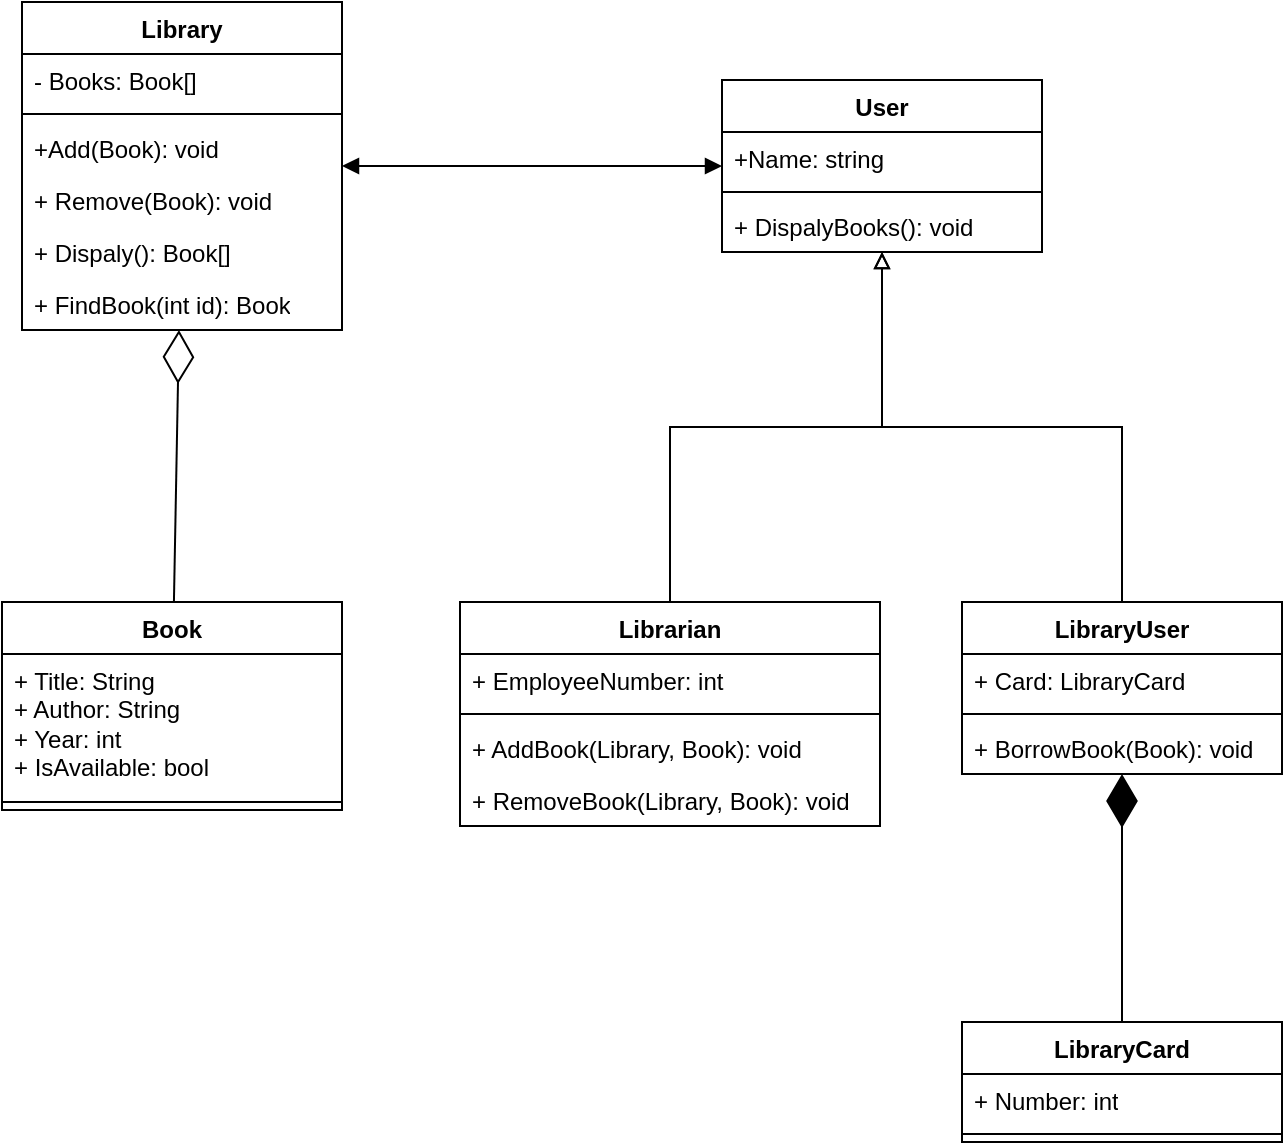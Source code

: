 <mxfile version="26.0.9">
  <diagram id="C5RBs43oDa-KdzZeNtuy" name="Page-1">
    <mxGraphModel dx="650" dy="835" grid="1" gridSize="10" guides="1" tooltips="1" connect="1" arrows="1" fold="1" page="1" pageScale="1" pageWidth="827" pageHeight="1169" math="0" shadow="0">
      <root>
        <mxCell id="WIyWlLk6GJQsqaUBKTNV-0" />
        <mxCell id="WIyWlLk6GJQsqaUBKTNV-1" parent="WIyWlLk6GJQsqaUBKTNV-0" />
        <mxCell id="tTJgPbCKakXxldX7Z5X3-0" value="Library" style="swimlane;fontStyle=1;align=center;verticalAlign=top;childLayout=stackLayout;horizontal=1;startSize=26;horizontalStack=0;resizeParent=1;resizeParentMax=0;resizeLast=0;collapsible=1;marginBottom=0;whiteSpace=wrap;html=1;" vertex="1" parent="WIyWlLk6GJQsqaUBKTNV-1">
          <mxGeometry x="90" y="120" width="160" height="164" as="geometry" />
        </mxCell>
        <mxCell id="tTJgPbCKakXxldX7Z5X3-1" value="- Books: Book[]" style="text;strokeColor=none;fillColor=none;align=left;verticalAlign=top;spacingLeft=4;spacingRight=4;overflow=hidden;rotatable=0;points=[[0,0.5],[1,0.5]];portConstraint=eastwest;whiteSpace=wrap;html=1;" vertex="1" parent="tTJgPbCKakXxldX7Z5X3-0">
          <mxGeometry y="26" width="160" height="26" as="geometry" />
        </mxCell>
        <mxCell id="tTJgPbCKakXxldX7Z5X3-2" value="" style="line;strokeWidth=1;fillColor=none;align=left;verticalAlign=middle;spacingTop=-1;spacingLeft=3;spacingRight=3;rotatable=0;labelPosition=right;points=[];portConstraint=eastwest;strokeColor=inherit;" vertex="1" parent="tTJgPbCKakXxldX7Z5X3-0">
          <mxGeometry y="52" width="160" height="8" as="geometry" />
        </mxCell>
        <mxCell id="tTJgPbCKakXxldX7Z5X3-3" value="+Add(Book): void" style="text;strokeColor=none;fillColor=none;align=left;verticalAlign=top;spacingLeft=4;spacingRight=4;overflow=hidden;rotatable=0;points=[[0,0.5],[1,0.5]];portConstraint=eastwest;whiteSpace=wrap;html=1;" vertex="1" parent="tTJgPbCKakXxldX7Z5X3-0">
          <mxGeometry y="60" width="160" height="26" as="geometry" />
        </mxCell>
        <mxCell id="tTJgPbCKakXxldX7Z5X3-24" value="+ Remove(Book): void" style="text;strokeColor=none;fillColor=none;align=left;verticalAlign=top;spacingLeft=4;spacingRight=4;overflow=hidden;rotatable=0;points=[[0,0.5],[1,0.5]];portConstraint=eastwest;whiteSpace=wrap;html=1;" vertex="1" parent="tTJgPbCKakXxldX7Z5X3-0">
          <mxGeometry y="86" width="160" height="26" as="geometry" />
        </mxCell>
        <mxCell id="tTJgPbCKakXxldX7Z5X3-25" value="+ Dispaly(): Book[]" style="text;strokeColor=none;fillColor=none;align=left;verticalAlign=top;spacingLeft=4;spacingRight=4;overflow=hidden;rotatable=0;points=[[0,0.5],[1,0.5]];portConstraint=eastwest;whiteSpace=wrap;html=1;" vertex="1" parent="tTJgPbCKakXxldX7Z5X3-0">
          <mxGeometry y="112" width="160" height="26" as="geometry" />
        </mxCell>
        <mxCell id="tTJgPbCKakXxldX7Z5X3-26" value="+ FindBook(int id): Book" style="text;strokeColor=none;fillColor=none;align=left;verticalAlign=top;spacingLeft=4;spacingRight=4;overflow=hidden;rotatable=0;points=[[0,0.5],[1,0.5]];portConstraint=eastwest;whiteSpace=wrap;html=1;" vertex="1" parent="tTJgPbCKakXxldX7Z5X3-0">
          <mxGeometry y="138" width="160" height="26" as="geometry" />
        </mxCell>
        <mxCell id="tTJgPbCKakXxldX7Z5X3-4" value="User" style="swimlane;fontStyle=1;align=center;verticalAlign=top;childLayout=stackLayout;horizontal=1;startSize=26;horizontalStack=0;resizeParent=1;resizeParentMax=0;resizeLast=0;collapsible=1;marginBottom=0;whiteSpace=wrap;html=1;" vertex="1" parent="WIyWlLk6GJQsqaUBKTNV-1">
          <mxGeometry x="440" y="159" width="160" height="86" as="geometry" />
        </mxCell>
        <mxCell id="tTJgPbCKakXxldX7Z5X3-5" value="+Name: string" style="text;strokeColor=none;fillColor=none;align=left;verticalAlign=top;spacingLeft=4;spacingRight=4;overflow=hidden;rotatable=0;points=[[0,0.5],[1,0.5]];portConstraint=eastwest;whiteSpace=wrap;html=1;" vertex="1" parent="tTJgPbCKakXxldX7Z5X3-4">
          <mxGeometry y="26" width="160" height="26" as="geometry" />
        </mxCell>
        <mxCell id="tTJgPbCKakXxldX7Z5X3-6" value="" style="line;strokeWidth=1;fillColor=none;align=left;verticalAlign=middle;spacingTop=-1;spacingLeft=3;spacingRight=3;rotatable=0;labelPosition=right;points=[];portConstraint=eastwest;strokeColor=inherit;" vertex="1" parent="tTJgPbCKakXxldX7Z5X3-4">
          <mxGeometry y="52" width="160" height="8" as="geometry" />
        </mxCell>
        <mxCell id="tTJgPbCKakXxldX7Z5X3-7" value="+ DispalyBooks(): void" style="text;strokeColor=none;fillColor=none;align=left;verticalAlign=top;spacingLeft=4;spacingRight=4;overflow=hidden;rotatable=0;points=[[0,0.5],[1,0.5]];portConstraint=eastwest;whiteSpace=wrap;html=1;" vertex="1" parent="tTJgPbCKakXxldX7Z5X3-4">
          <mxGeometry y="60" width="160" height="26" as="geometry" />
        </mxCell>
        <mxCell id="tTJgPbCKakXxldX7Z5X3-29" style="edgeStyle=orthogonalEdgeStyle;rounded=0;orthogonalLoop=1;jettySize=auto;html=1;exitX=0.5;exitY=0;exitDx=0;exitDy=0;endArrow=block;endFill=0;" edge="1" parent="WIyWlLk6GJQsqaUBKTNV-1" source="tTJgPbCKakXxldX7Z5X3-8" target="tTJgPbCKakXxldX7Z5X3-4">
          <mxGeometry relative="1" as="geometry" />
        </mxCell>
        <mxCell id="tTJgPbCKakXxldX7Z5X3-8" value="Librarian" style="swimlane;fontStyle=1;align=center;verticalAlign=top;childLayout=stackLayout;horizontal=1;startSize=26;horizontalStack=0;resizeParent=1;resizeParentMax=0;resizeLast=0;collapsible=1;marginBottom=0;whiteSpace=wrap;html=1;" vertex="1" parent="WIyWlLk6GJQsqaUBKTNV-1">
          <mxGeometry x="309" y="420" width="210" height="112" as="geometry" />
        </mxCell>
        <mxCell id="tTJgPbCKakXxldX7Z5X3-9" value="+ EmployeeNumber: int" style="text;strokeColor=none;fillColor=none;align=left;verticalAlign=top;spacingLeft=4;spacingRight=4;overflow=hidden;rotatable=0;points=[[0,0.5],[1,0.5]];portConstraint=eastwest;whiteSpace=wrap;html=1;" vertex="1" parent="tTJgPbCKakXxldX7Z5X3-8">
          <mxGeometry y="26" width="210" height="26" as="geometry" />
        </mxCell>
        <mxCell id="tTJgPbCKakXxldX7Z5X3-10" value="" style="line;strokeWidth=1;fillColor=none;align=left;verticalAlign=middle;spacingTop=-1;spacingLeft=3;spacingRight=3;rotatable=0;labelPosition=right;points=[];portConstraint=eastwest;strokeColor=inherit;" vertex="1" parent="tTJgPbCKakXxldX7Z5X3-8">
          <mxGeometry y="52" width="210" height="8" as="geometry" />
        </mxCell>
        <mxCell id="tTJgPbCKakXxldX7Z5X3-11" value="&lt;div&gt;+ AddBook(Library, Book): void&lt;/div&gt;" style="text;strokeColor=none;fillColor=none;align=left;verticalAlign=top;spacingLeft=4;spacingRight=4;overflow=hidden;rotatable=0;points=[[0,0.5],[1,0.5]];portConstraint=eastwest;whiteSpace=wrap;html=1;" vertex="1" parent="tTJgPbCKakXxldX7Z5X3-8">
          <mxGeometry y="60" width="210" height="26" as="geometry" />
        </mxCell>
        <mxCell id="tTJgPbCKakXxldX7Z5X3-27" value="&lt;div&gt;+ RemoveBook(Library, Book): void&lt;/div&gt;&lt;div&gt;&lt;br&gt;&lt;/div&gt;" style="text;strokeColor=none;fillColor=none;align=left;verticalAlign=top;spacingLeft=4;spacingRight=4;overflow=hidden;rotatable=0;points=[[0,0.5],[1,0.5]];portConstraint=eastwest;whiteSpace=wrap;html=1;" vertex="1" parent="tTJgPbCKakXxldX7Z5X3-8">
          <mxGeometry y="86" width="210" height="26" as="geometry" />
        </mxCell>
        <mxCell id="tTJgPbCKakXxldX7Z5X3-28" style="edgeStyle=orthogonalEdgeStyle;rounded=0;orthogonalLoop=1;jettySize=auto;html=1;endArrow=block;endFill=0;" edge="1" parent="WIyWlLk6GJQsqaUBKTNV-1" source="tTJgPbCKakXxldX7Z5X3-12" target="tTJgPbCKakXxldX7Z5X3-4">
          <mxGeometry relative="1" as="geometry" />
        </mxCell>
        <mxCell id="tTJgPbCKakXxldX7Z5X3-12" value="LibraryUser" style="swimlane;fontStyle=1;align=center;verticalAlign=top;childLayout=stackLayout;horizontal=1;startSize=26;horizontalStack=0;resizeParent=1;resizeParentMax=0;resizeLast=0;collapsible=1;marginBottom=0;whiteSpace=wrap;html=1;" vertex="1" parent="WIyWlLk6GJQsqaUBKTNV-1">
          <mxGeometry x="560" y="420" width="160" height="86" as="geometry" />
        </mxCell>
        <mxCell id="tTJgPbCKakXxldX7Z5X3-13" value="+ Card: LibraryCard" style="text;strokeColor=none;fillColor=none;align=left;verticalAlign=top;spacingLeft=4;spacingRight=4;overflow=hidden;rotatable=0;points=[[0,0.5],[1,0.5]];portConstraint=eastwest;whiteSpace=wrap;html=1;" vertex="1" parent="tTJgPbCKakXxldX7Z5X3-12">
          <mxGeometry y="26" width="160" height="26" as="geometry" />
        </mxCell>
        <mxCell id="tTJgPbCKakXxldX7Z5X3-14" value="" style="line;strokeWidth=1;fillColor=none;align=left;verticalAlign=middle;spacingTop=-1;spacingLeft=3;spacingRight=3;rotatable=0;labelPosition=right;points=[];portConstraint=eastwest;strokeColor=inherit;" vertex="1" parent="tTJgPbCKakXxldX7Z5X3-12">
          <mxGeometry y="52" width="160" height="8" as="geometry" />
        </mxCell>
        <mxCell id="tTJgPbCKakXxldX7Z5X3-15" value="&lt;div&gt;+ BorrowBook(Book): void&lt;/div&gt;" style="text;strokeColor=none;fillColor=none;align=left;verticalAlign=top;spacingLeft=4;spacingRight=4;overflow=hidden;rotatable=0;points=[[0,0.5],[1,0.5]];portConstraint=eastwest;whiteSpace=wrap;html=1;" vertex="1" parent="tTJgPbCKakXxldX7Z5X3-12">
          <mxGeometry y="60" width="160" height="26" as="geometry" />
        </mxCell>
        <mxCell id="tTJgPbCKakXxldX7Z5X3-16" value="LibraryCard" style="swimlane;fontStyle=1;align=center;verticalAlign=top;childLayout=stackLayout;horizontal=1;startSize=26;horizontalStack=0;resizeParent=1;resizeParentMax=0;resizeLast=0;collapsible=1;marginBottom=0;whiteSpace=wrap;html=1;" vertex="1" parent="WIyWlLk6GJQsqaUBKTNV-1">
          <mxGeometry x="560" y="630" width="160" height="60" as="geometry" />
        </mxCell>
        <mxCell id="tTJgPbCKakXxldX7Z5X3-17" value="+ Number: int" style="text;strokeColor=none;fillColor=none;align=left;verticalAlign=top;spacingLeft=4;spacingRight=4;overflow=hidden;rotatable=0;points=[[0,0.5],[1,0.5]];portConstraint=eastwest;whiteSpace=wrap;html=1;" vertex="1" parent="tTJgPbCKakXxldX7Z5X3-16">
          <mxGeometry y="26" width="160" height="26" as="geometry" />
        </mxCell>
        <mxCell id="tTJgPbCKakXxldX7Z5X3-18" value="" style="line;strokeWidth=1;fillColor=none;align=left;verticalAlign=middle;spacingTop=-1;spacingLeft=3;spacingRight=3;rotatable=0;labelPosition=right;points=[];portConstraint=eastwest;strokeColor=inherit;" vertex="1" parent="tTJgPbCKakXxldX7Z5X3-16">
          <mxGeometry y="52" width="160" height="8" as="geometry" />
        </mxCell>
        <mxCell id="tTJgPbCKakXxldX7Z5X3-20" value="Book" style="swimlane;fontStyle=1;align=center;verticalAlign=top;childLayout=stackLayout;horizontal=1;startSize=26;horizontalStack=0;resizeParent=1;resizeParentMax=0;resizeLast=0;collapsible=1;marginBottom=0;whiteSpace=wrap;html=1;" vertex="1" parent="WIyWlLk6GJQsqaUBKTNV-1">
          <mxGeometry x="80" y="420" width="170" height="104" as="geometry" />
        </mxCell>
        <mxCell id="tTJgPbCKakXxldX7Z5X3-21" value="&lt;span style=&quot;background-color: transparent;&quot;&gt;+ Title: String&lt;/span&gt;&lt;div&gt;+ Author: String&lt;/div&gt;&lt;div&gt;+ Year: int&lt;/div&gt;&lt;div&gt;+ IsAvailable: bool&lt;/div&gt;&lt;div&gt;&lt;br&gt;&lt;/div&gt;&lt;div&gt;&lt;br&gt;&lt;/div&gt;&lt;div&gt;&lt;br&gt;&lt;/div&gt;&lt;div&gt;&lt;br&gt;&lt;/div&gt;" style="text;strokeColor=none;fillColor=none;align=left;verticalAlign=top;spacingLeft=4;spacingRight=4;overflow=hidden;rotatable=0;points=[[0,0.5],[1,0.5]];portConstraint=eastwest;whiteSpace=wrap;html=1;" vertex="1" parent="tTJgPbCKakXxldX7Z5X3-20">
          <mxGeometry y="26" width="170" height="70" as="geometry" />
        </mxCell>
        <mxCell id="tTJgPbCKakXxldX7Z5X3-22" value="" style="line;strokeWidth=1;fillColor=none;align=left;verticalAlign=middle;spacingTop=-1;spacingLeft=3;spacingRight=3;rotatable=0;labelPosition=right;points=[];portConstraint=eastwest;strokeColor=inherit;" vertex="1" parent="tTJgPbCKakXxldX7Z5X3-20">
          <mxGeometry y="96" width="170" height="8" as="geometry" />
        </mxCell>
        <mxCell id="tTJgPbCKakXxldX7Z5X3-31" value="" style="endArrow=diamondThin;endFill=0;endSize=24;html=1;rounded=0;" edge="1" parent="WIyWlLk6GJQsqaUBKTNV-1" source="tTJgPbCKakXxldX7Z5X3-20" target="tTJgPbCKakXxldX7Z5X3-0">
          <mxGeometry width="160" relative="1" as="geometry">
            <mxPoint x="290" y="470" as="sourcePoint" />
            <mxPoint x="450" y="470" as="targetPoint" />
          </mxGeometry>
        </mxCell>
        <mxCell id="tTJgPbCKakXxldX7Z5X3-33" value="" style="endArrow=diamondThin;endFill=1;endSize=24;html=1;rounded=0;" edge="1" parent="WIyWlLk6GJQsqaUBKTNV-1">
          <mxGeometry width="160" relative="1" as="geometry">
            <mxPoint x="640" y="630" as="sourcePoint" />
            <mxPoint x="640" y="506" as="targetPoint" />
          </mxGeometry>
        </mxCell>
        <mxCell id="tTJgPbCKakXxldX7Z5X3-36" value="" style="endArrow=block;startArrow=block;endFill=1;startFill=1;html=1;rounded=0;" edge="1" parent="WIyWlLk6GJQsqaUBKTNV-1" source="tTJgPbCKakXxldX7Z5X3-0" target="tTJgPbCKakXxldX7Z5X3-4">
          <mxGeometry width="160" relative="1" as="geometry">
            <mxPoint x="230" y="470" as="sourcePoint" />
            <mxPoint x="390" y="470" as="targetPoint" />
          </mxGeometry>
        </mxCell>
      </root>
    </mxGraphModel>
  </diagram>
</mxfile>

